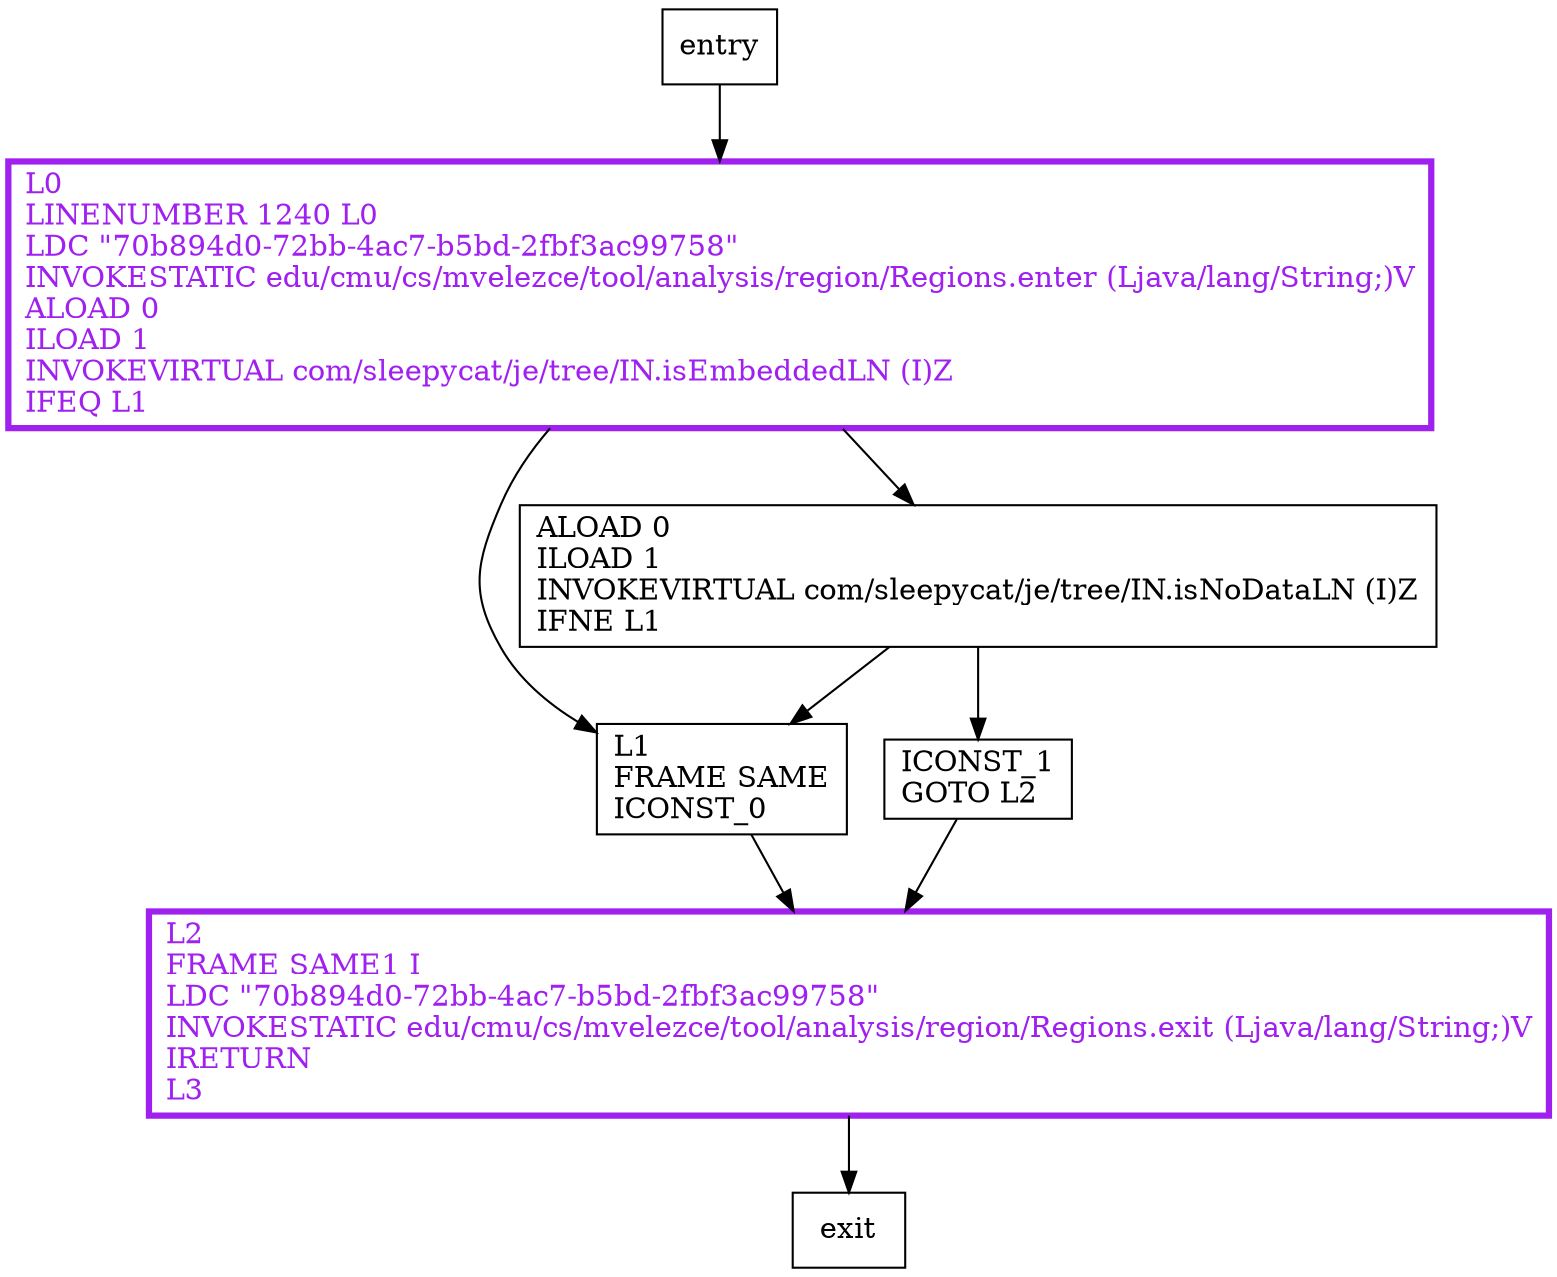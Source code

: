 digraph haveEmbeddedData {
node [shape=record];
1481948012 [label="L2\lFRAME SAME1 I\lLDC \"70b894d0-72bb-4ac7-b5bd-2fbf3ac99758\"\lINVOKESTATIC edu/cmu/cs/mvelezce/tool/analysis/region/Regions.exit (Ljava/lang/String;)V\lIRETURN\lL3\l"];
1030919990 [label="ALOAD 0\lILOAD 1\lINVOKEVIRTUAL com/sleepycat/je/tree/IN.isNoDataLN (I)Z\lIFNE L1\l"];
1223977706 [label="L0\lLINENUMBER 1240 L0\lLDC \"70b894d0-72bb-4ac7-b5bd-2fbf3ac99758\"\lINVOKESTATIC edu/cmu/cs/mvelezce/tool/analysis/region/Regions.enter (Ljava/lang/String;)V\lALOAD 0\lILOAD 1\lINVOKEVIRTUAL com/sleepycat/je/tree/IN.isEmbeddedLN (I)Z\lIFEQ L1\l"];
498989949 [label="L1\lFRAME SAME\lICONST_0\l"];
865875151 [label="ICONST_1\lGOTO L2\l"];
entry;
exit;
entry -> 1223977706;
1481948012 -> exit;
1030919990 -> 498989949;
1030919990 -> 865875151;
1223977706 -> 1030919990;
1223977706 -> 498989949;
498989949 -> 1481948012;
865875151 -> 1481948012;
1481948012[fontcolor="purple", penwidth=3, color="purple"];
1223977706[fontcolor="purple", penwidth=3, color="purple"];
}

